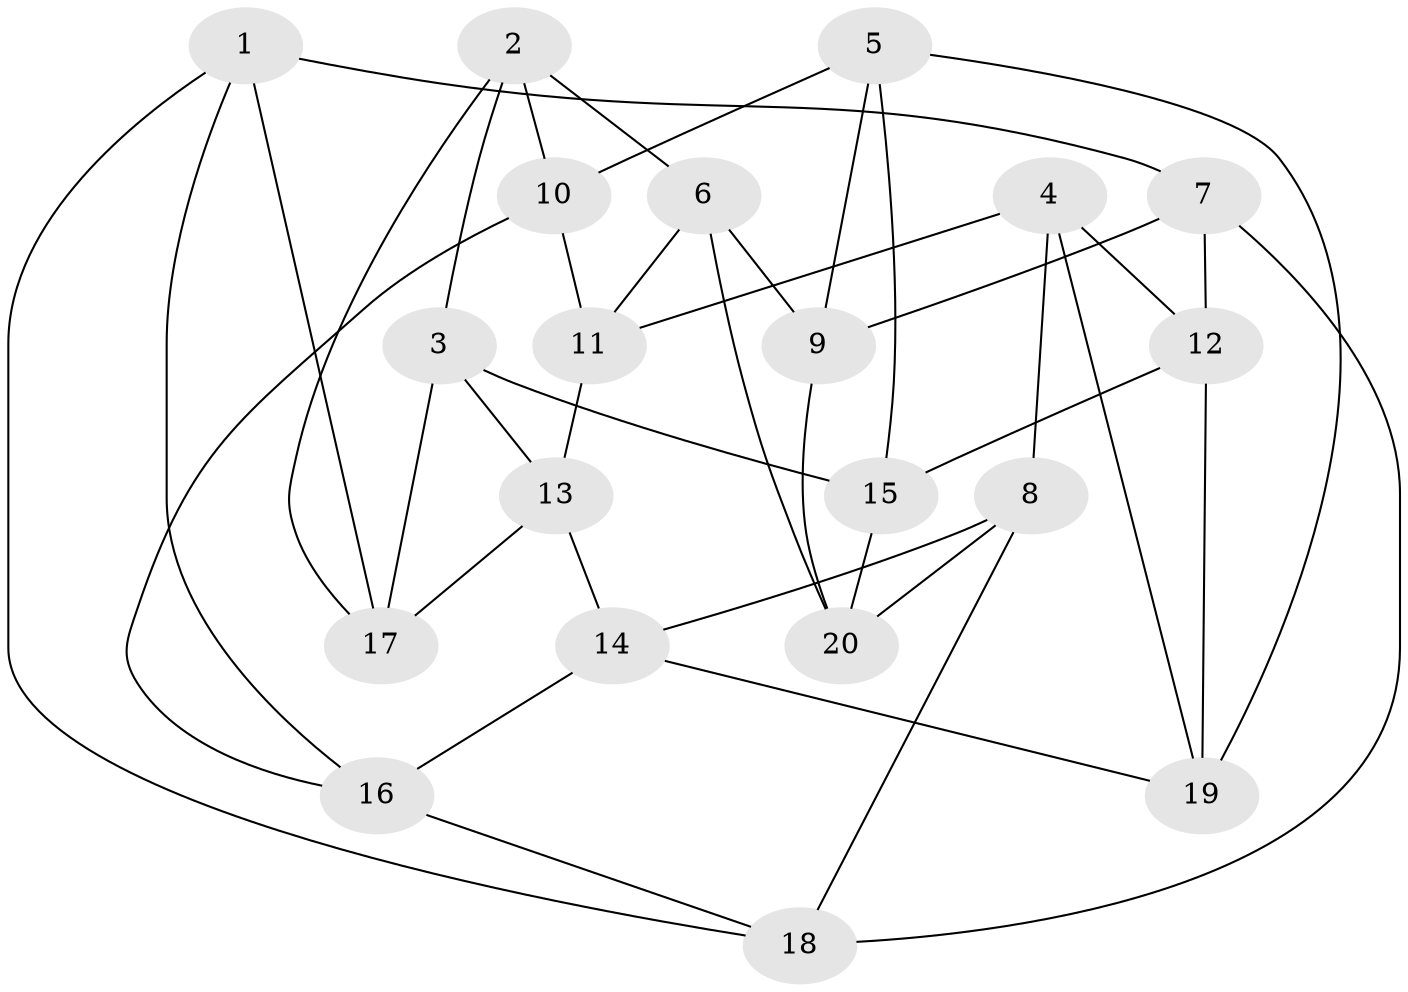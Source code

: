 // Generated by graph-tools (version 1.1) at 2025/46/02/15/25 05:46:28]
// undirected, 20 vertices, 40 edges
graph export_dot {
graph [start="1"]
  node [color=gray90,style=filled];
  1;
  2;
  3;
  4;
  5;
  6;
  7;
  8;
  9;
  10;
  11;
  12;
  13;
  14;
  15;
  16;
  17;
  18;
  19;
  20;
  1 -- 7;
  1 -- 17;
  1 -- 16;
  1 -- 18;
  2 -- 6;
  2 -- 17;
  2 -- 10;
  2 -- 3;
  3 -- 17;
  3 -- 15;
  3 -- 13;
  4 -- 12;
  4 -- 19;
  4 -- 11;
  4 -- 8;
  5 -- 19;
  5 -- 15;
  5 -- 10;
  5 -- 9;
  6 -- 20;
  6 -- 11;
  6 -- 9;
  7 -- 9;
  7 -- 18;
  7 -- 12;
  8 -- 20;
  8 -- 18;
  8 -- 14;
  9 -- 20;
  10 -- 16;
  10 -- 11;
  11 -- 13;
  12 -- 15;
  12 -- 19;
  13 -- 14;
  13 -- 17;
  14 -- 16;
  14 -- 19;
  15 -- 20;
  16 -- 18;
}
